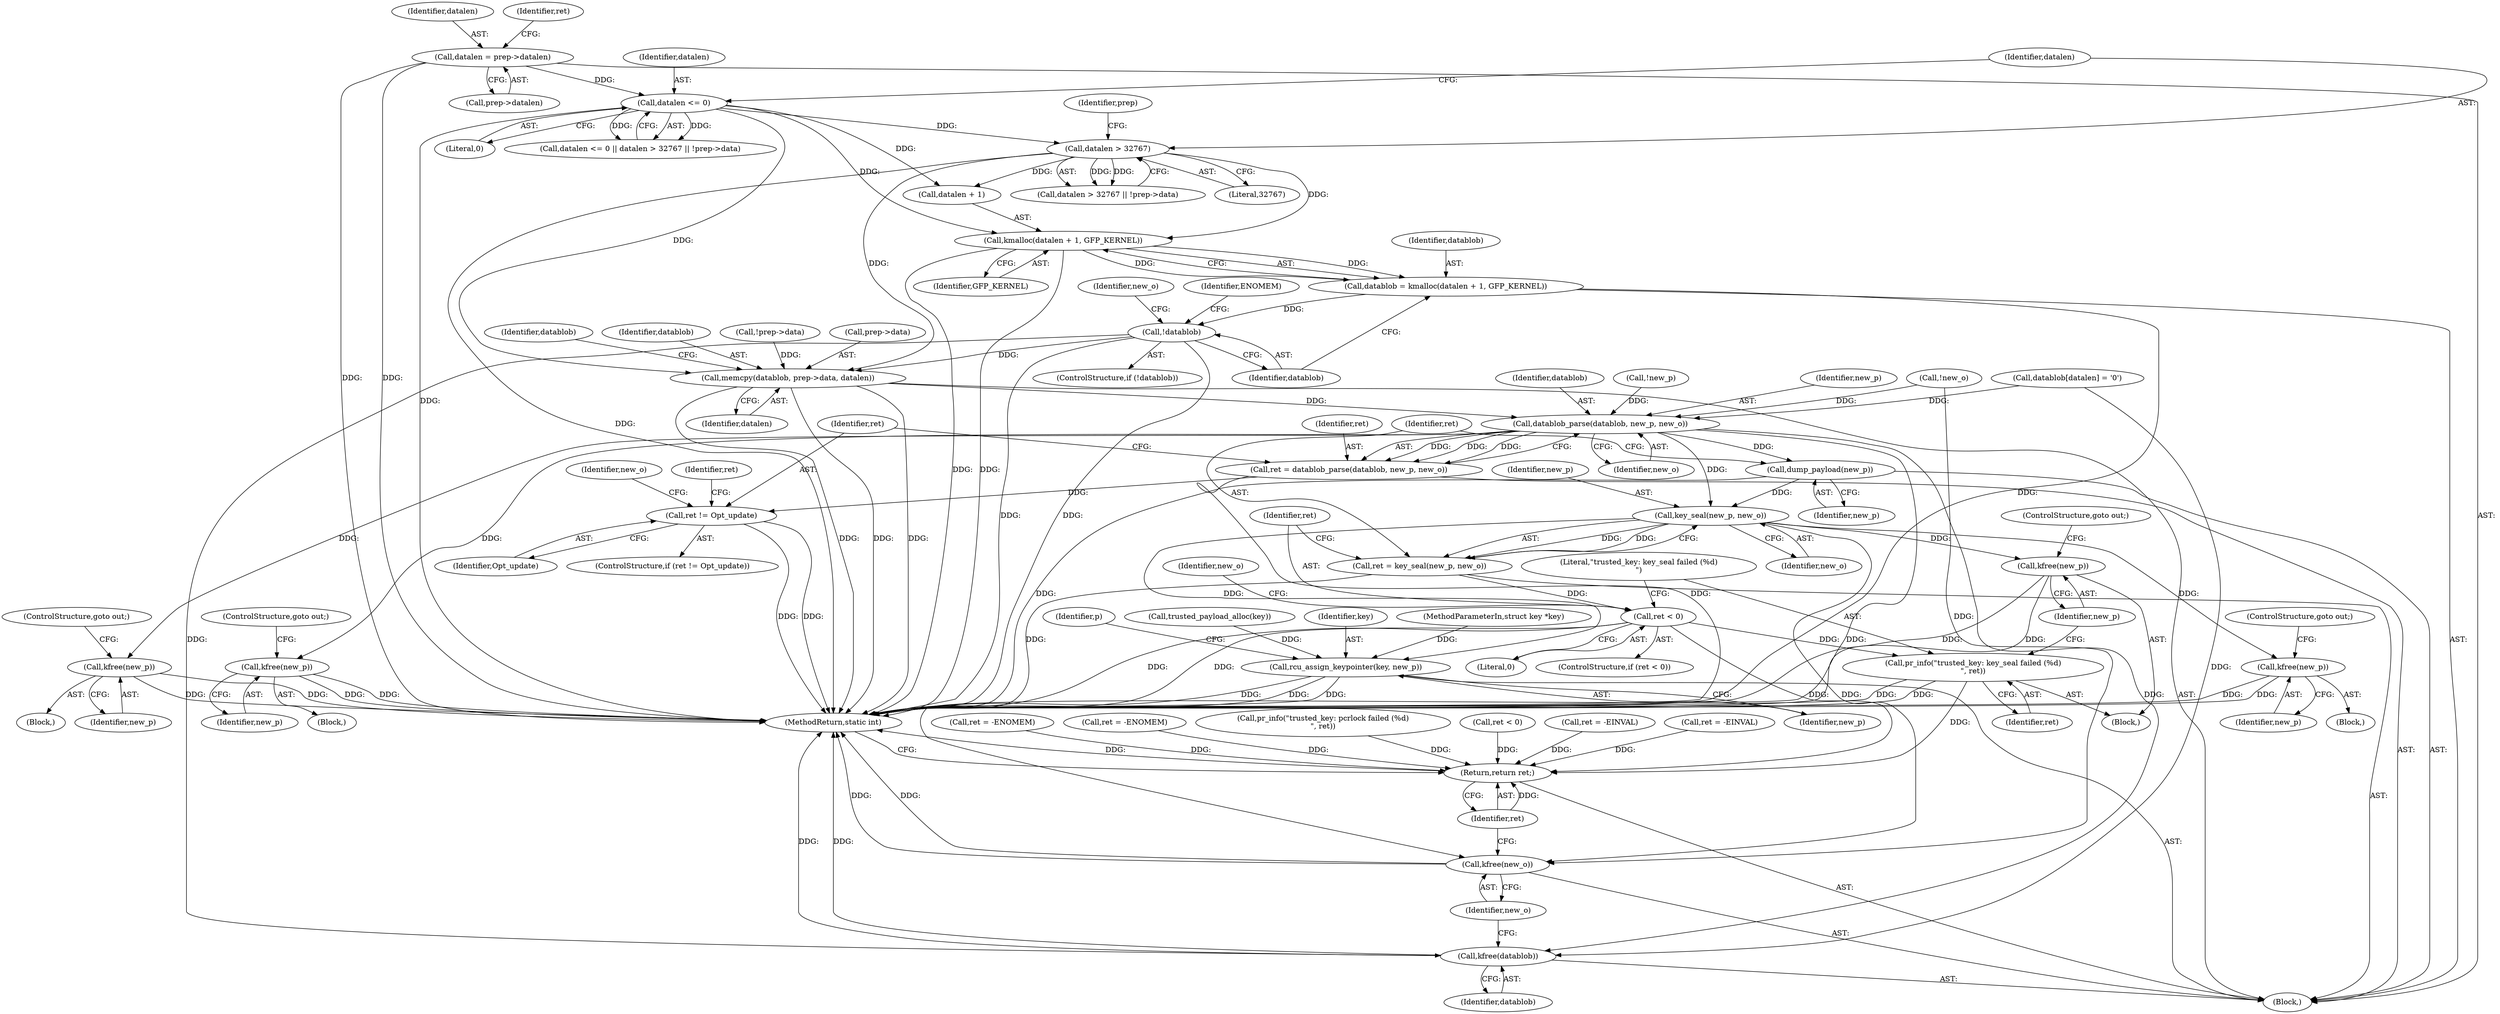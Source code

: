 digraph "0_linux_096fe9eaea40a17e125569f9e657e34cdb6d73bd_0@API" {
"1000154" [label="(Call,kmalloc(datalen + 1, GFP_KERNEL))"];
"1000138" [label="(Call,datalen <= 0)"];
"1000118" [label="(Call,datalen = prep->datalen)"];
"1000142" [label="(Call,datalen > 32767)"];
"1000152" [label="(Call,datablob = kmalloc(datalen + 1, GFP_KERNEL))"];
"1000160" [label="(Call,!datablob)"];
"1000190" [label="(Call,memcpy(datablob, prep->data, datalen))"];
"1000203" [label="(Call,datablob_parse(datablob, new_p, new_o))"];
"1000201" [label="(Call,ret = datablob_parse(datablob, new_p, new_o))"];
"1000208" [label="(Call,ret != Opt_update)"];
"1000216" [label="(Call,kfree(new_p))"];
"1000229" [label="(Call,kfree(new_p))"];
"1000258" [label="(Call,dump_payload(new_p))"];
"1000262" [label="(Call,key_seal(new_p, new_o))"];
"1000260" [label="(Call,ret = key_seal(new_p, new_o))"];
"1000266" [label="(Call,ret < 0)"];
"1000270" [label="(Call,pr_info(\"trusted_key: key_seal failed (%d)\n\", ret))"];
"1000312" [label="(Return,return ret;)"];
"1000273" [label="(Call,kfree(new_p))"];
"1000295" [label="(Call,kfree(new_p))"];
"1000298" [label="(Call,rcu_assign_keypointer(key, new_p))"];
"1000310" [label="(Call,kfree(new_o))"];
"1000308" [label="(Call,kfree(datablob))"];
"1000264" [label="(Identifier,new_o)"];
"1000211" [label="(Block,)"];
"1000119" [label="(Identifier,datalen)"];
"1000202" [label="(Identifier,ret)"];
"1000216" [label="(Call,kfree(new_p))"];
"1000160" [label="(Call,!datablob)"];
"1000208" [label="(Call,ret != Opt_update)"];
"1000298" [label="(Call,rcu_assign_keypointer(key, new_p))"];
"1000224" [label="(Block,)"];
"1000201" [label="(Call,ret = datablob_parse(datablob, new_p, new_o))"];
"1000263" [label="(Identifier,new_p)"];
"1000210" [label="(Identifier,Opt_update)"];
"1000309" [label="(Identifier,datablob)"];
"1000155" [label="(Call,datalen + 1)"];
"1000296" [label="(Identifier,new_p)"];
"1000270" [label="(Call,pr_info(\"trusted_key: key_seal failed (%d)\n\", ret))"];
"1000126" [label="(Identifier,ret)"];
"1000209" [label="(Identifier,ret)"];
"1000272" [label="(Identifier,ret)"];
"1000231" [label="(ControlStructure,goto out;)"];
"1000138" [label="(Call,datalen <= 0)"];
"1000225" [label="(Call,ret = -EINVAL)"];
"1000179" [label="(Call,trusted_payload_alloc(key))"];
"1000195" [label="(Identifier,datalen)"];
"1000154" [label="(Call,kmalloc(datalen + 1, GFP_KERNEL))"];
"1000142" [label="(Call,datalen > 32767)"];
"1000291" [label="(Block,)"];
"1000269" [label="(Block,)"];
"1000118" [label="(Call,datalen = prep->datalen)"];
"1000297" [label="(ControlStructure,goto out;)"];
"1000311" [label="(Identifier,new_o)"];
"1000169" [label="(Call,!new_o)"];
"1000212" [label="(Call,ret = -EINVAL)"];
"1000172" [label="(Call,ret = -ENOMEM)"];
"1000120" [label="(Call,prep->datalen)"];
"1000288" [label="(Call,ret < 0)"];
"1000312" [label="(Return,return ret;)"];
"1000206" [label="(Identifier,new_o)"];
"1000166" [label="(Identifier,new_o)"];
"1000299" [label="(Identifier,key)"];
"1000275" [label="(ControlStructure,goto out;)"];
"1000259" [label="(Identifier,new_p)"];
"1000205" [label="(Identifier,new_p)"];
"1000314" [label="(MethodReturn,static int)"];
"1000217" [label="(Identifier,new_p)"];
"1000267" [label="(Identifier,ret)"];
"1000274" [label="(Identifier,new_p)"];
"1000271" [label="(Literal,\"trusted_key: key_seal failed (%d)\n\")"];
"1000158" [label="(Identifier,GFP_KERNEL)"];
"1000310" [label="(Call,kfree(new_o))"];
"1000295" [label="(Call,kfree(new_p))"];
"1000300" [label="(Identifier,new_p)"];
"1000159" [label="(ControlStructure,if (!datablob))"];
"1000266" [label="(Call,ret < 0)"];
"1000273" [label="(Call,kfree(new_p))"];
"1000144" [label="(Literal,32767)"];
"1000313" [label="(Identifier,ret)"];
"1000260" [label="(Call,ret = key_seal(new_p, new_o))"];
"1000147" [label="(Identifier,prep)"];
"1000292" [label="(Call,pr_info(\"trusted_key: pcrlock failed (%d)\n\", ret))"];
"1000141" [label="(Call,datalen > 32767 || !prep->data)"];
"1000308" [label="(Call,kfree(datablob))"];
"1000222" [label="(Identifier,new_o)"];
"1000191" [label="(Identifier,datablob)"];
"1000190" [label="(Call,memcpy(datablob, prep->data, datalen))"];
"1000152" [label="(Call,datablob = kmalloc(datalen + 1, GFP_KERNEL))"];
"1000164" [label="(Identifier,ENOMEM)"];
"1000204" [label="(Identifier,datablob)"];
"1000137" [label="(Call,datalen <= 0 || datalen > 32767 || !prep->data)"];
"1000140" [label="(Literal,0)"];
"1000153" [label="(Identifier,datablob)"];
"1000145" [label="(Call,!prep->data)"];
"1000218" [label="(ControlStructure,goto out;)"];
"1000213" [label="(Identifier,ret)"];
"1000139" [label="(Identifier,datalen)"];
"1000161" [label="(Identifier,datablob)"];
"1000207" [label="(ControlStructure,if (ret != Opt_update))"];
"1000265" [label="(ControlStructure,if (ret < 0))"];
"1000268" [label="(Literal,0)"];
"1000203" [label="(Call,datablob_parse(datablob, new_p, new_o))"];
"1000258" [label="(Call,dump_payload(new_p))"];
"1000230" [label="(Identifier,new_p)"];
"1000262" [label="(Call,key_seal(new_p, new_o))"];
"1000143" [label="(Identifier,datalen)"];
"1000104" [label="(Block,)"];
"1000102" [label="(MethodParameterIn,struct key *key)"];
"1000185" [label="(Call,ret = -ENOMEM)"];
"1000198" [label="(Identifier,datablob)"];
"1000304" [label="(Identifier,p)"];
"1000192" [label="(Call,prep->data)"];
"1000196" [label="(Call,datablob[datalen] = '\0')"];
"1000278" [label="(Identifier,new_o)"];
"1000261" [label="(Identifier,ret)"];
"1000182" [label="(Call,!new_p)"];
"1000229" [label="(Call,kfree(new_p))"];
"1000154" -> "1000152"  [label="AST: "];
"1000154" -> "1000158"  [label="CFG: "];
"1000155" -> "1000154"  [label="AST: "];
"1000158" -> "1000154"  [label="AST: "];
"1000152" -> "1000154"  [label="CFG: "];
"1000154" -> "1000314"  [label="DDG: "];
"1000154" -> "1000314"  [label="DDG: "];
"1000154" -> "1000152"  [label="DDG: "];
"1000154" -> "1000152"  [label="DDG: "];
"1000138" -> "1000154"  [label="DDG: "];
"1000142" -> "1000154"  [label="DDG: "];
"1000138" -> "1000137"  [label="AST: "];
"1000138" -> "1000140"  [label="CFG: "];
"1000139" -> "1000138"  [label="AST: "];
"1000140" -> "1000138"  [label="AST: "];
"1000143" -> "1000138"  [label="CFG: "];
"1000137" -> "1000138"  [label="CFG: "];
"1000138" -> "1000314"  [label="DDG: "];
"1000138" -> "1000137"  [label="DDG: "];
"1000138" -> "1000137"  [label="DDG: "];
"1000118" -> "1000138"  [label="DDG: "];
"1000138" -> "1000142"  [label="DDG: "];
"1000138" -> "1000155"  [label="DDG: "];
"1000138" -> "1000190"  [label="DDG: "];
"1000118" -> "1000104"  [label="AST: "];
"1000118" -> "1000120"  [label="CFG: "];
"1000119" -> "1000118"  [label="AST: "];
"1000120" -> "1000118"  [label="AST: "];
"1000126" -> "1000118"  [label="CFG: "];
"1000118" -> "1000314"  [label="DDG: "];
"1000118" -> "1000314"  [label="DDG: "];
"1000142" -> "1000141"  [label="AST: "];
"1000142" -> "1000144"  [label="CFG: "];
"1000143" -> "1000142"  [label="AST: "];
"1000144" -> "1000142"  [label="AST: "];
"1000147" -> "1000142"  [label="CFG: "];
"1000141" -> "1000142"  [label="CFG: "];
"1000142" -> "1000314"  [label="DDG: "];
"1000142" -> "1000141"  [label="DDG: "];
"1000142" -> "1000141"  [label="DDG: "];
"1000142" -> "1000155"  [label="DDG: "];
"1000142" -> "1000190"  [label="DDG: "];
"1000152" -> "1000104"  [label="AST: "];
"1000153" -> "1000152"  [label="AST: "];
"1000161" -> "1000152"  [label="CFG: "];
"1000152" -> "1000314"  [label="DDG: "];
"1000152" -> "1000160"  [label="DDG: "];
"1000160" -> "1000159"  [label="AST: "];
"1000160" -> "1000161"  [label="CFG: "];
"1000161" -> "1000160"  [label="AST: "];
"1000164" -> "1000160"  [label="CFG: "];
"1000166" -> "1000160"  [label="CFG: "];
"1000160" -> "1000314"  [label="DDG: "];
"1000160" -> "1000314"  [label="DDG: "];
"1000160" -> "1000190"  [label="DDG: "];
"1000160" -> "1000308"  [label="DDG: "];
"1000190" -> "1000104"  [label="AST: "];
"1000190" -> "1000195"  [label="CFG: "];
"1000191" -> "1000190"  [label="AST: "];
"1000192" -> "1000190"  [label="AST: "];
"1000195" -> "1000190"  [label="AST: "];
"1000198" -> "1000190"  [label="CFG: "];
"1000190" -> "1000314"  [label="DDG: "];
"1000190" -> "1000314"  [label="DDG: "];
"1000190" -> "1000314"  [label="DDG: "];
"1000145" -> "1000190"  [label="DDG: "];
"1000190" -> "1000203"  [label="DDG: "];
"1000203" -> "1000201"  [label="AST: "];
"1000203" -> "1000206"  [label="CFG: "];
"1000204" -> "1000203"  [label="AST: "];
"1000205" -> "1000203"  [label="AST: "];
"1000206" -> "1000203"  [label="AST: "];
"1000201" -> "1000203"  [label="CFG: "];
"1000203" -> "1000201"  [label="DDG: "];
"1000203" -> "1000201"  [label="DDG: "];
"1000203" -> "1000201"  [label="DDG: "];
"1000196" -> "1000203"  [label="DDG: "];
"1000182" -> "1000203"  [label="DDG: "];
"1000169" -> "1000203"  [label="DDG: "];
"1000203" -> "1000216"  [label="DDG: "];
"1000203" -> "1000229"  [label="DDG: "];
"1000203" -> "1000258"  [label="DDG: "];
"1000203" -> "1000262"  [label="DDG: "];
"1000203" -> "1000308"  [label="DDG: "];
"1000203" -> "1000310"  [label="DDG: "];
"1000201" -> "1000104"  [label="AST: "];
"1000202" -> "1000201"  [label="AST: "];
"1000209" -> "1000201"  [label="CFG: "];
"1000201" -> "1000314"  [label="DDG: "];
"1000201" -> "1000208"  [label="DDG: "];
"1000208" -> "1000207"  [label="AST: "];
"1000208" -> "1000210"  [label="CFG: "];
"1000209" -> "1000208"  [label="AST: "];
"1000210" -> "1000208"  [label="AST: "];
"1000213" -> "1000208"  [label="CFG: "];
"1000222" -> "1000208"  [label="CFG: "];
"1000208" -> "1000314"  [label="DDG: "];
"1000208" -> "1000314"  [label="DDG: "];
"1000216" -> "1000211"  [label="AST: "];
"1000216" -> "1000217"  [label="CFG: "];
"1000217" -> "1000216"  [label="AST: "];
"1000218" -> "1000216"  [label="CFG: "];
"1000216" -> "1000314"  [label="DDG: "];
"1000216" -> "1000314"  [label="DDG: "];
"1000229" -> "1000224"  [label="AST: "];
"1000229" -> "1000230"  [label="CFG: "];
"1000230" -> "1000229"  [label="AST: "];
"1000231" -> "1000229"  [label="CFG: "];
"1000229" -> "1000314"  [label="DDG: "];
"1000229" -> "1000314"  [label="DDG: "];
"1000258" -> "1000104"  [label="AST: "];
"1000258" -> "1000259"  [label="CFG: "];
"1000259" -> "1000258"  [label="AST: "];
"1000261" -> "1000258"  [label="CFG: "];
"1000258" -> "1000314"  [label="DDG: "];
"1000258" -> "1000262"  [label="DDG: "];
"1000262" -> "1000260"  [label="AST: "];
"1000262" -> "1000264"  [label="CFG: "];
"1000263" -> "1000262"  [label="AST: "];
"1000264" -> "1000262"  [label="AST: "];
"1000260" -> "1000262"  [label="CFG: "];
"1000262" -> "1000260"  [label="DDG: "];
"1000262" -> "1000260"  [label="DDG: "];
"1000262" -> "1000273"  [label="DDG: "];
"1000262" -> "1000295"  [label="DDG: "];
"1000262" -> "1000298"  [label="DDG: "];
"1000262" -> "1000310"  [label="DDG: "];
"1000260" -> "1000104"  [label="AST: "];
"1000261" -> "1000260"  [label="AST: "];
"1000267" -> "1000260"  [label="CFG: "];
"1000260" -> "1000314"  [label="DDG: "];
"1000260" -> "1000266"  [label="DDG: "];
"1000266" -> "1000265"  [label="AST: "];
"1000266" -> "1000268"  [label="CFG: "];
"1000267" -> "1000266"  [label="AST: "];
"1000268" -> "1000266"  [label="AST: "];
"1000271" -> "1000266"  [label="CFG: "];
"1000278" -> "1000266"  [label="CFG: "];
"1000266" -> "1000314"  [label="DDG: "];
"1000266" -> "1000314"  [label="DDG: "];
"1000266" -> "1000270"  [label="DDG: "];
"1000266" -> "1000312"  [label="DDG: "];
"1000270" -> "1000269"  [label="AST: "];
"1000270" -> "1000272"  [label="CFG: "];
"1000271" -> "1000270"  [label="AST: "];
"1000272" -> "1000270"  [label="AST: "];
"1000274" -> "1000270"  [label="CFG: "];
"1000270" -> "1000314"  [label="DDG: "];
"1000270" -> "1000314"  [label="DDG: "];
"1000270" -> "1000312"  [label="DDG: "];
"1000312" -> "1000104"  [label="AST: "];
"1000312" -> "1000313"  [label="CFG: "];
"1000313" -> "1000312"  [label="AST: "];
"1000314" -> "1000312"  [label="CFG: "];
"1000312" -> "1000314"  [label="DDG: "];
"1000313" -> "1000312"  [label="DDG: "];
"1000185" -> "1000312"  [label="DDG: "];
"1000292" -> "1000312"  [label="DDG: "];
"1000225" -> "1000312"  [label="DDG: "];
"1000288" -> "1000312"  [label="DDG: "];
"1000212" -> "1000312"  [label="DDG: "];
"1000172" -> "1000312"  [label="DDG: "];
"1000273" -> "1000269"  [label="AST: "];
"1000273" -> "1000274"  [label="CFG: "];
"1000274" -> "1000273"  [label="AST: "];
"1000275" -> "1000273"  [label="CFG: "];
"1000273" -> "1000314"  [label="DDG: "];
"1000273" -> "1000314"  [label="DDG: "];
"1000295" -> "1000291"  [label="AST: "];
"1000295" -> "1000296"  [label="CFG: "];
"1000296" -> "1000295"  [label="AST: "];
"1000297" -> "1000295"  [label="CFG: "];
"1000295" -> "1000314"  [label="DDG: "];
"1000295" -> "1000314"  [label="DDG: "];
"1000298" -> "1000104"  [label="AST: "];
"1000298" -> "1000300"  [label="CFG: "];
"1000299" -> "1000298"  [label="AST: "];
"1000300" -> "1000298"  [label="AST: "];
"1000304" -> "1000298"  [label="CFG: "];
"1000298" -> "1000314"  [label="DDG: "];
"1000298" -> "1000314"  [label="DDG: "];
"1000298" -> "1000314"  [label="DDG: "];
"1000179" -> "1000298"  [label="DDG: "];
"1000102" -> "1000298"  [label="DDG: "];
"1000310" -> "1000104"  [label="AST: "];
"1000310" -> "1000311"  [label="CFG: "];
"1000311" -> "1000310"  [label="AST: "];
"1000313" -> "1000310"  [label="CFG: "];
"1000310" -> "1000314"  [label="DDG: "];
"1000310" -> "1000314"  [label="DDG: "];
"1000169" -> "1000310"  [label="DDG: "];
"1000308" -> "1000104"  [label="AST: "];
"1000308" -> "1000309"  [label="CFG: "];
"1000309" -> "1000308"  [label="AST: "];
"1000311" -> "1000308"  [label="CFG: "];
"1000308" -> "1000314"  [label="DDG: "];
"1000308" -> "1000314"  [label="DDG: "];
"1000196" -> "1000308"  [label="DDG: "];
}
